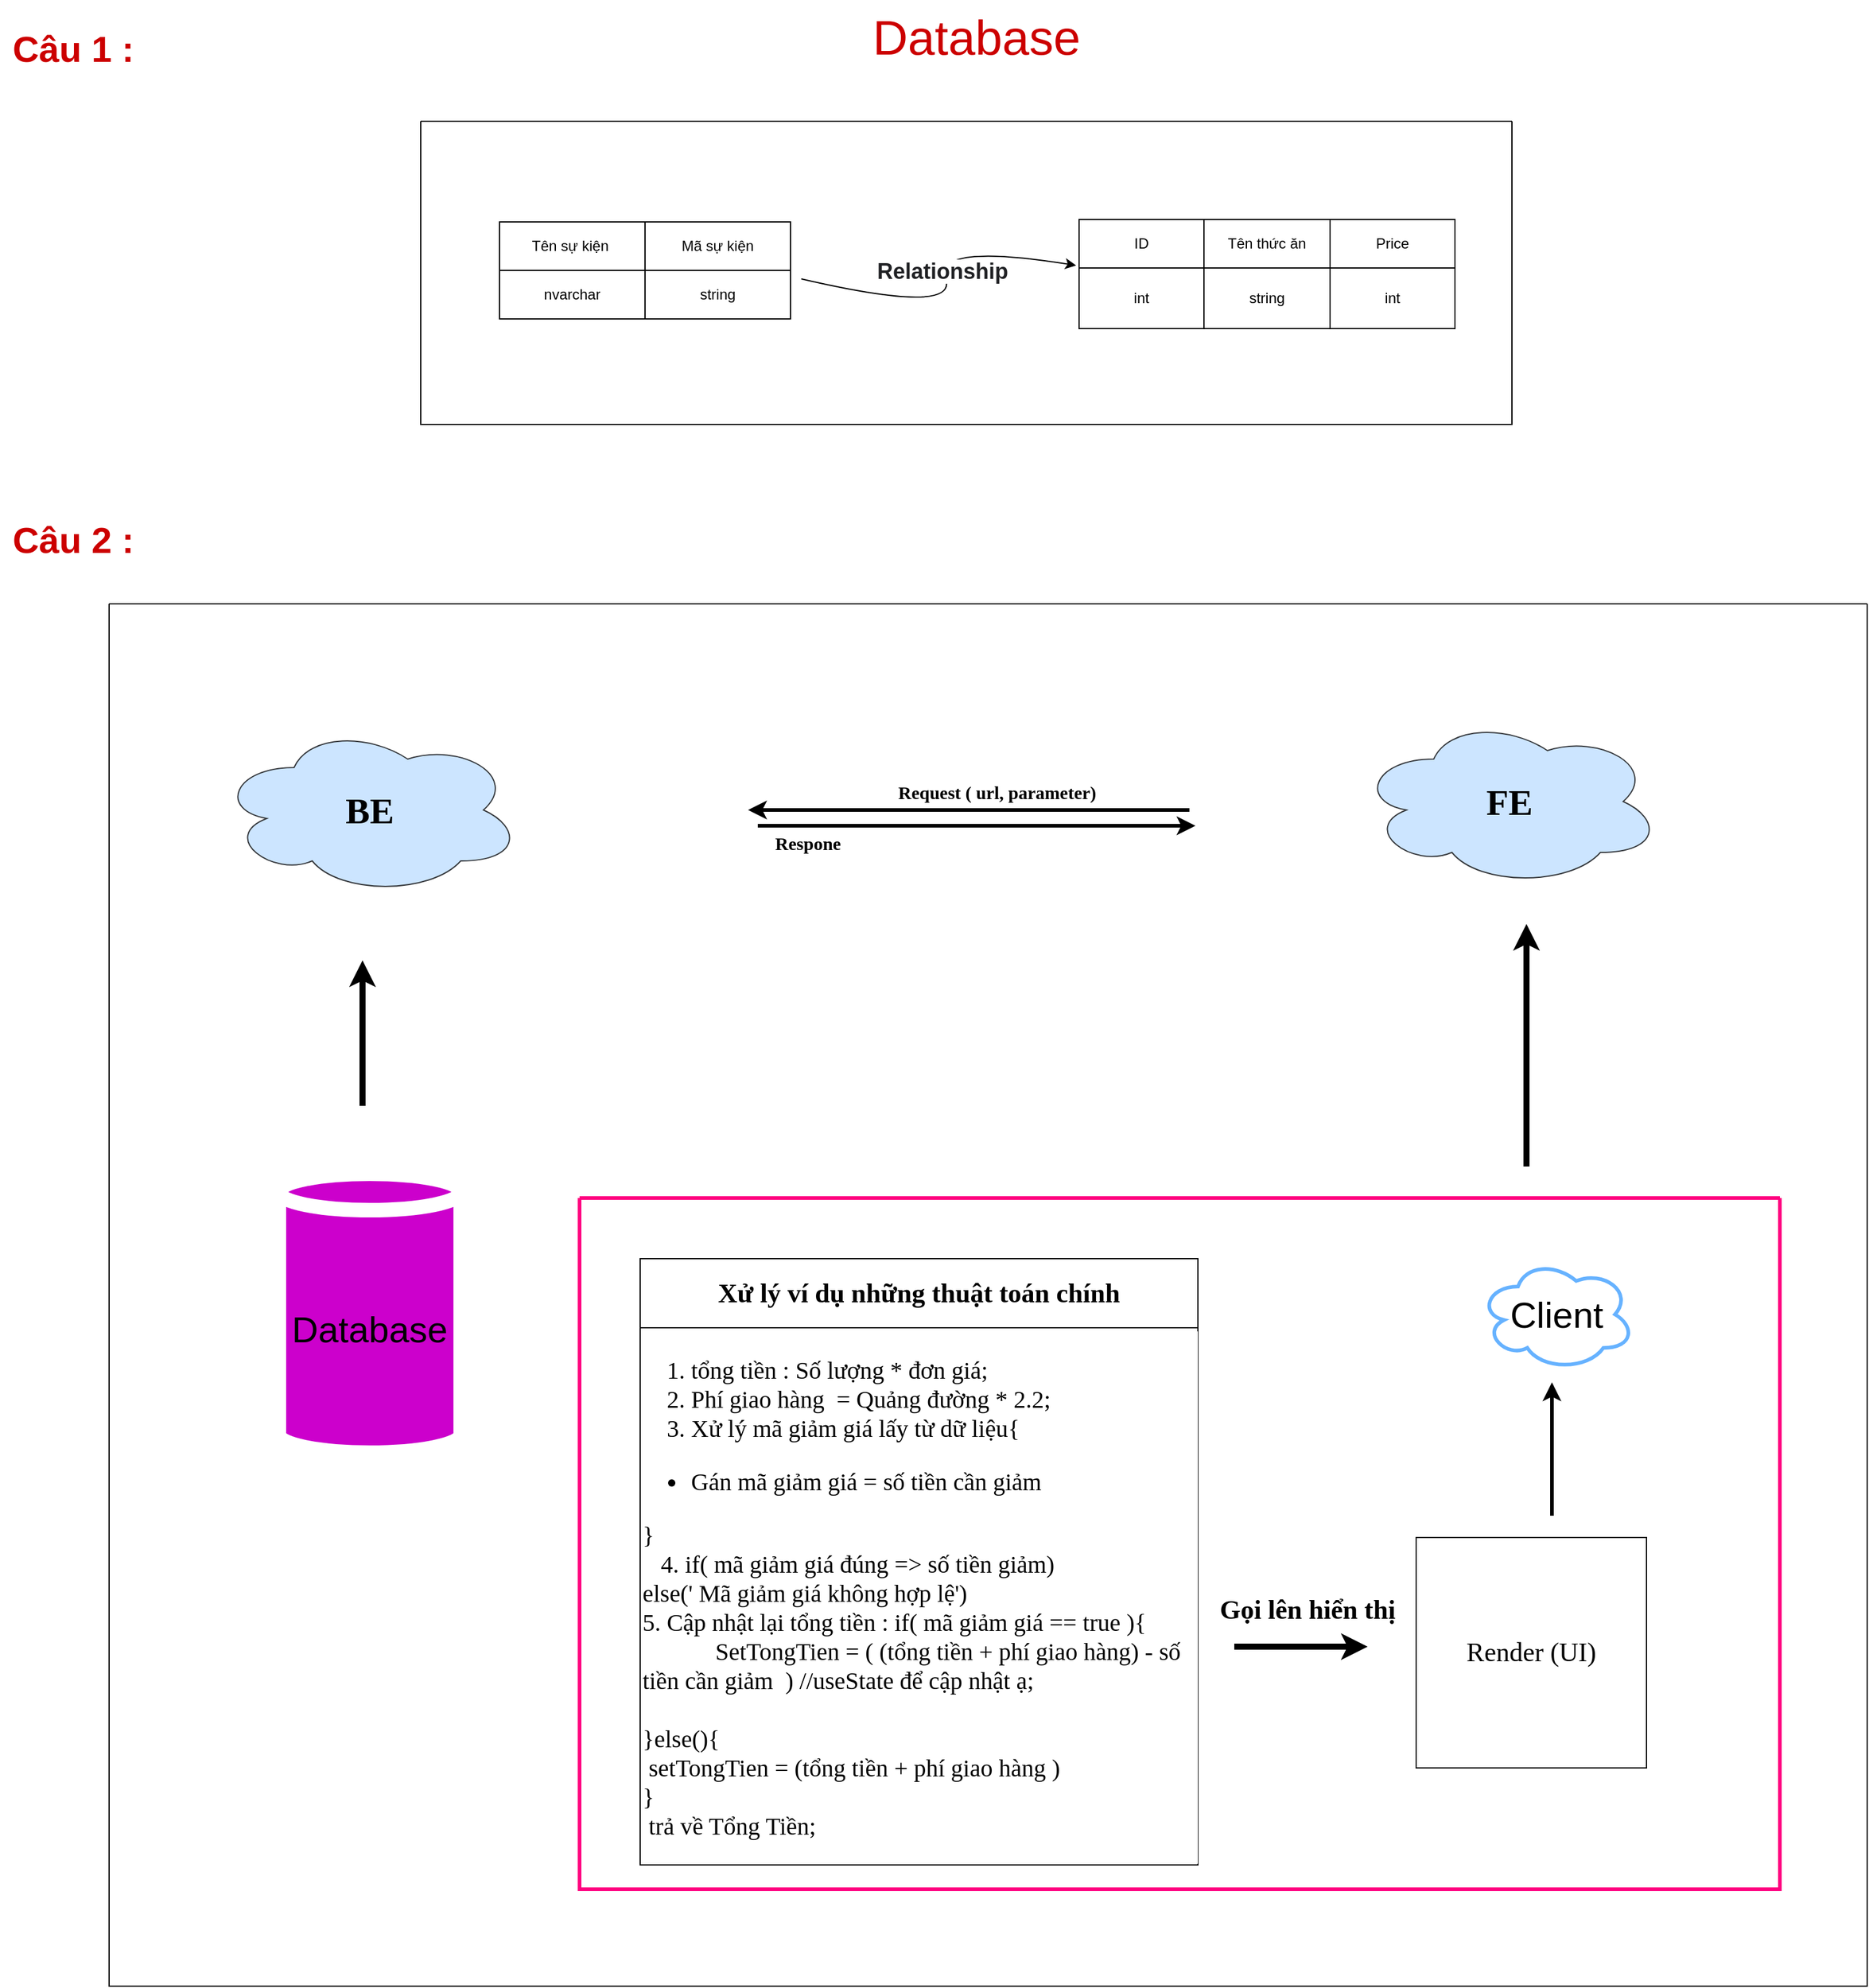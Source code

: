 <mxfile version="20.3.6" type="github">
  <diagram id="7zGOvlO_Lh0yQemsiawO" name="Trang-1">
    <mxGraphModel dx="2234" dy="1240" grid="1" gridSize="10" guides="1" tooltips="1" connect="1" arrows="1" fold="1" page="1" pageScale="1" pageWidth="1654" pageHeight="2336" math="0" shadow="0">
      <root>
        <mxCell id="0" />
        <mxCell id="1" parent="0" />
        <mxCell id="ZPOjNXaPJvj47odMB5dd-1" value="" style="swimlane;startSize=0;gradientColor=default;fillColor=none;fontColor=default;labelBorderColor=none;" parent="1" vertex="1">
          <mxGeometry x="120" y="598" width="1450" height="1140" as="geometry" />
        </mxCell>
        <mxCell id="ZPOjNXaPJvj47odMB5dd-7" value="&lt;font style=&quot;font-size: 30px;&quot;&gt;Database&lt;/font&gt;" style="shape=cylinder3;whiteSpace=wrap;html=1;boundedLbl=1;backgroundOutline=1;size=15;labelBackgroundColor=none;strokeColor=#FFFFFF;strokeWidth=12;fontSize=20;fillColor=#CC00CC;" parent="ZPOjNXaPJvj47odMB5dd-1" vertex="1">
          <mxGeometry x="140" y="470" width="150" height="230" as="geometry" />
        </mxCell>
        <mxCell id="ZPOjNXaPJvj47odMB5dd-8" value="" style="endArrow=classic;html=1;rounded=0;fontSize=30;fontColor=default;verticalAlign=top;strokeWidth=5;" parent="ZPOjNXaPJvj47odMB5dd-1" edge="1">
          <mxGeometry width="50" height="50" relative="1" as="geometry">
            <mxPoint x="209" y="414" as="sourcePoint" />
            <mxPoint x="209" y="294" as="targetPoint" />
            <Array as="points">
              <mxPoint x="209" y="354" />
            </Array>
          </mxGeometry>
        </mxCell>
        <mxCell id="ZPOjNXaPJvj47odMB5dd-9" value="" style="swimlane;startSize=0;labelBackgroundColor=none;strokeColor=#FF0080;strokeWidth=3;fontSize=30;fontColor=default;fillColor=#CC00CC;gradientColor=default;" parent="ZPOjNXaPJvj47odMB5dd-1" vertex="1">
          <mxGeometry x="388" y="490" width="990" height="570" as="geometry" />
        </mxCell>
        <mxCell id="ZPOjNXaPJvj47odMB5dd-19" value="" style="shape=table;startSize=0;container=1;collapsible=0;childLayout=tableLayout;labelBackgroundColor=default;labelBorderColor=none;strokeColor=default;strokeWidth=1;fontFamily=Times New Roman;fontSize=15;fontColor=default;fillColor=none;gradientColor=default;" parent="ZPOjNXaPJvj47odMB5dd-9" vertex="1">
          <mxGeometry x="50" y="50" width="460" height="500" as="geometry" />
        </mxCell>
        <mxCell id="ZPOjNXaPJvj47odMB5dd-20" value="" style="shape=tableRow;horizontal=0;startSize=0;swimlaneHead=0;swimlaneBody=0;top=0;left=0;bottom=0;right=0;collapsible=0;dropTarget=0;fillColor=none;points=[[0,0.5],[1,0.5]];portConstraint=eastwest;labelBackgroundColor=default;labelBorderColor=none;strokeColor=default;strokeWidth=1;fontFamily=Times New Roman;fontSize=15;fontColor=default;" parent="ZPOjNXaPJvj47odMB5dd-19" vertex="1">
          <mxGeometry width="460" height="57" as="geometry" />
        </mxCell>
        <mxCell id="ZPOjNXaPJvj47odMB5dd-21" value="&lt;span&gt;&lt;font style=&quot;font-size: 22px;&quot;&gt;Xử lý ví dụ những thuật toán chính&lt;/font&gt;&lt;/span&gt;" style="shape=partialRectangle;html=1;whiteSpace=wrap;connectable=0;overflow=hidden;fillColor=none;top=0;left=0;bottom=0;right=0;pointerEvents=1;labelBackgroundColor=default;labelBorderColor=none;strokeColor=default;strokeWidth=1;fontFamily=Times New Roman;fontSize=15;fontColor=default;fontStyle=1" parent="ZPOjNXaPJvj47odMB5dd-20" vertex="1">
          <mxGeometry width="460" height="57" as="geometry">
            <mxRectangle width="460" height="57" as="alternateBounds" />
          </mxGeometry>
        </mxCell>
        <mxCell id="ZPOjNXaPJvj47odMB5dd-22" value="" style="shape=tableRow;horizontal=0;startSize=0;swimlaneHead=0;swimlaneBody=0;top=0;left=0;bottom=0;right=0;collapsible=0;dropTarget=0;fillColor=none;points=[[0,0.5],[1,0.5]];portConstraint=eastwest;labelBackgroundColor=default;labelBorderColor=none;strokeColor=default;strokeWidth=1;fontFamily=Times New Roman;fontSize=15;fontColor=default;" parent="ZPOjNXaPJvj47odMB5dd-19" vertex="1">
          <mxGeometry y="57" width="460" height="443" as="geometry" />
        </mxCell>
        <mxCell id="ZPOjNXaPJvj47odMB5dd-23" value="&lt;ol style=&quot;font-size: 20px;&quot;&gt;&lt;li style=&quot;font-size: 20px;&quot;&gt;tổng tiền : Số lượng * đơn giá;&lt;/li&gt;&lt;li style=&quot;font-size: 20px;&quot;&gt;Phí giao hàng&amp;nbsp; = Quảng đường * 2.2;&lt;/li&gt;&lt;li style=&quot;font-size: 20px;&quot;&gt;Xử lý mã giảm giá lấy từ dữ liệu{&lt;/li&gt;&lt;/ol&gt;&lt;ul&gt;&lt;li&gt;Gán mã giảm giá = số tiền cần giảm&amp;nbsp;&lt;/li&gt;&lt;/ul&gt;}&amp;nbsp; &amp;nbsp;&amp;nbsp;&lt;span style=&quot;&quot;&gt; &lt;br&gt;&lt;/span&gt;&amp;nbsp; &amp;nbsp;4. if( mã giảm giá đúng =&amp;gt; số tiền giảm)&amp;nbsp;&lt;br&gt;&lt;span style=&quot;&quot;&gt;&lt;span style=&quot;&quot;&gt; &lt;/span&gt;else(&#39; Mã giảm giá không hợp lệ&#39;)&lt;br&gt;   5. Cập nhật lại tổng tiền : if( mã giảm giá == true ){&lt;br&gt;&lt;span style=&quot;white-space: pre;&quot;&gt; &lt;/span&gt;&lt;span style=&quot;&quot;&gt;&amp;nbsp; &amp;nbsp; &amp;nbsp; &amp;nbsp; &amp;nbsp;&amp;nbsp;&lt;span style=&quot;white-space: pre;&quot;&gt; &lt;/span&gt;&lt;/span&gt;&lt;/span&gt;&lt;span style=&quot;&quot;&gt;SetTongTien = ( (tổng tiền + phí giao hàng) - số tiền cần giảm&amp;nbsp; ) //useState để cập nhật ạ;&lt;br&gt;&lt;/span&gt;&lt;span style=&quot;&quot;&gt;&lt;br&gt;}else(){&lt;br&gt;&lt;span style=&quot;white-space: pre;&quot;&gt; &lt;/span&gt;setTongTien = (tổng tiền + phí giao hàng )&lt;br&gt;}&lt;br&gt;&lt;span style=&quot;white-space: pre;&quot;&gt; &lt;/span&gt;trả về Tổng Tiền;&lt;br&gt;&lt;br&gt;&lt;span style=&quot;&quot;&gt;&lt;/span&gt;&lt;span style=&quot;&quot;&gt;&lt;/span&gt;&lt;/span&gt;" style="shape=partialRectangle;html=1;whiteSpace=wrap;connectable=0;overflow=hidden;fillColor=none;top=0;left=0;bottom=0;right=0;pointerEvents=1;labelBackgroundColor=default;labelBorderColor=none;strokeColor=default;strokeWidth=1;fontFamily=Times New Roman;fontSize=20;fontColor=default;align=left;fontStyle=0" parent="ZPOjNXaPJvj47odMB5dd-22" vertex="1">
          <mxGeometry width="460" height="443" as="geometry">
            <mxRectangle width="460" height="443" as="alternateBounds" />
          </mxGeometry>
        </mxCell>
        <mxCell id="ZPOjNXaPJvj47odMB5dd-24" value="" style="endArrow=classic;html=1;rounded=0;fontFamily=Times New Roman;fontSize=22;fontColor=default;strokeWidth=5;" parent="ZPOjNXaPJvj47odMB5dd-9" edge="1">
          <mxGeometry width="50" height="50" relative="1" as="geometry">
            <mxPoint x="540" y="370" as="sourcePoint" />
            <mxPoint x="650" y="370" as="targetPoint" />
          </mxGeometry>
        </mxCell>
        <mxCell id="ZPOjNXaPJvj47odMB5dd-25" value="Render (UI)" style="whiteSpace=wrap;html=1;aspect=fixed;labelBackgroundColor=default;labelBorderColor=none;strokeColor=default;strokeWidth=1;fontFamily=Times New Roman;fontSize=22;fontColor=default;fillColor=none;gradientColor=default;" parent="ZPOjNXaPJvj47odMB5dd-9" vertex="1">
          <mxGeometry x="690" y="280" width="190" height="190" as="geometry" />
        </mxCell>
        <mxCell id="ZPOjNXaPJvj47odMB5dd-27" value="Gọi lên hiển thị" style="text;html=1;resizable=0;autosize=1;align=center;verticalAlign=middle;points=[];fillColor=none;strokeColor=none;rounded=0;labelBackgroundColor=default;labelBorderColor=none;strokeWidth=1;fontFamily=Times New Roman;fontSize=22;fontColor=default;fontStyle=1" parent="ZPOjNXaPJvj47odMB5dd-9" vertex="1">
          <mxGeometry x="515" y="320" width="170" height="40" as="geometry" />
        </mxCell>
        <mxCell id="Ql0FpAvhNb4fM4sk7yYR-32" value="" style="endArrow=classic;html=1;rounded=0;strokeWidth=3;fontSize=30;fontColor=#CC0000;" edge="1" parent="ZPOjNXaPJvj47odMB5dd-9">
          <mxGeometry width="50" height="50" relative="1" as="geometry">
            <mxPoint x="802" y="262" as="sourcePoint" />
            <mxPoint x="802" y="152" as="targetPoint" />
          </mxGeometry>
        </mxCell>
        <mxCell id="Ql0FpAvhNb4fM4sk7yYR-33" value="Client" style="ellipse;shape=cloud;whiteSpace=wrap;html=1;strokeColor=#66B2FF;strokeWidth=3;fontSize=30;fontColor=#000000;" vertex="1" parent="ZPOjNXaPJvj47odMB5dd-9">
          <mxGeometry x="742" y="50" width="128" height="92" as="geometry" />
        </mxCell>
        <mxCell id="ZPOjNXaPJvj47odMB5dd-11" value="&lt;font face=&quot;Times New Roman&quot;&gt;BE&lt;/font&gt;" style="ellipse;shape=cloud;whiteSpace=wrap;html=1;labelBackgroundColor=none;labelBorderColor=none;strokeColor=#36393d;strokeWidth=1;fontSize=30;fillColor=#cce5ff;fontStyle=1" parent="ZPOjNXaPJvj47odMB5dd-1" vertex="1">
          <mxGeometry x="90" y="100" width="250" height="140" as="geometry" />
        </mxCell>
        <mxCell id="ZPOjNXaPJvj47odMB5dd-12" value="&lt;font face=&quot;Times New Roman&quot;&gt;FE&lt;/font&gt;" style="ellipse;shape=cloud;whiteSpace=wrap;html=1;labelBackgroundColor=none;labelBorderColor=none;strokeColor=#36393d;strokeWidth=1;fontSize=30;fillColor=#cce5ff;fontStyle=1" parent="ZPOjNXaPJvj47odMB5dd-1" vertex="1">
          <mxGeometry x="1030" y="93" width="250" height="140" as="geometry" />
        </mxCell>
        <mxCell id="ZPOjNXaPJvj47odMB5dd-13" value="" style="endArrow=classic;html=1;rounded=0;fontFamily=Times New Roman;fontSize=30;fontColor=default;strokeWidth=5;" parent="ZPOjNXaPJvj47odMB5dd-1" edge="1">
          <mxGeometry width="50" height="50" relative="1" as="geometry">
            <mxPoint x="1169" y="464" as="sourcePoint" />
            <mxPoint x="1169" y="264" as="targetPoint" />
          </mxGeometry>
        </mxCell>
        <mxCell id="ZPOjNXaPJvj47odMB5dd-14" value="" style="endArrow=classic;html=1;rounded=0;fontFamily=Times New Roman;fontSize=30;fontColor=default;strokeWidth=3;" parent="ZPOjNXaPJvj47odMB5dd-1" edge="1">
          <mxGeometry width="50" height="50" relative="1" as="geometry">
            <mxPoint x="535" y="183" as="sourcePoint" />
            <mxPoint x="896" y="183" as="targetPoint" />
          </mxGeometry>
        </mxCell>
        <mxCell id="ZPOjNXaPJvj47odMB5dd-15" value="" style="endArrow=classic;html=1;rounded=0;fontFamily=Times New Roman;fontSize=30;fontColor=default;strokeWidth=3;" parent="ZPOjNXaPJvj47odMB5dd-1" edge="1">
          <mxGeometry width="50" height="50" relative="1" as="geometry">
            <mxPoint x="891" y="170" as="sourcePoint" />
            <mxPoint x="527" y="170" as="targetPoint" />
          </mxGeometry>
        </mxCell>
        <mxCell id="ZPOjNXaPJvj47odMB5dd-16" value="Request ( url, parameter)" style="text;html=1;resizable=0;autosize=1;align=center;verticalAlign=middle;points=[];fillColor=none;strokeColor=none;rounded=0;labelBackgroundColor=default;labelBorderColor=none;strokeWidth=1;fontFamily=Times New Roman;fontSize=15;fontColor=default;fontStyle=1" parent="ZPOjNXaPJvj47odMB5dd-1" vertex="1">
          <mxGeometry x="637" y="140" width="190" height="30" as="geometry" />
        </mxCell>
        <mxCell id="ZPOjNXaPJvj47odMB5dd-17" value="Respone" style="text;html=1;resizable=0;autosize=1;align=center;verticalAlign=middle;points=[];fillColor=none;strokeColor=none;rounded=0;labelBackgroundColor=default;labelBorderColor=none;strokeWidth=1;fontFamily=Times New Roman;fontSize=15;fontColor=default;rotation=0;fontStyle=1" parent="ZPOjNXaPJvj47odMB5dd-1" vertex="1">
          <mxGeometry x="536" y="182" width="80" height="30" as="geometry" />
        </mxCell>
        <mxCell id="Ql0FpAvhNb4fM4sk7yYR-19" value="Database" style="text;html=1;resizable=0;autosize=1;align=center;verticalAlign=middle;points=[];fillColor=none;strokeColor=none;rounded=0;fontSize=40;fontColor=#CC0000;" vertex="1" parent="1">
          <mxGeometry x="740" y="100" width="190" height="60" as="geometry" />
        </mxCell>
        <mxCell id="Ql0FpAvhNb4fM4sk7yYR-25" value="" style="swimlane;startSize=0;fontSize=40;" vertex="1" parent="1">
          <mxGeometry x="377" y="200" width="900" height="250" as="geometry" />
        </mxCell>
        <mxCell id="Ql0FpAvhNb4fM4sk7yYR-3" value="" style="shape=table;startSize=0;container=1;collapsible=0;childLayout=tableLayout;" vertex="1" parent="Ql0FpAvhNb4fM4sk7yYR-25">
          <mxGeometry x="65" y="83" width="240" height="80" as="geometry" />
        </mxCell>
        <mxCell id="Ql0FpAvhNb4fM4sk7yYR-4" value="" style="shape=tableRow;horizontal=0;startSize=0;swimlaneHead=0;swimlaneBody=0;top=0;left=0;bottom=0;right=0;collapsible=0;dropTarget=0;fillColor=none;points=[[0,0.5],[1,0.5]];portConstraint=eastwest;" vertex="1" parent="Ql0FpAvhNb4fM4sk7yYR-3">
          <mxGeometry width="240" height="40" as="geometry" />
        </mxCell>
        <mxCell id="Ql0FpAvhNb4fM4sk7yYR-5" value="Tên sự kiện&lt;span style=&quot;white-space: pre;&quot;&gt;	&lt;/span&gt;" style="shape=partialRectangle;html=1;whiteSpace=wrap;connectable=0;overflow=hidden;fillColor=none;top=0;left=0;bottom=0;right=0;pointerEvents=1;" vertex="1" parent="Ql0FpAvhNb4fM4sk7yYR-4">
          <mxGeometry width="120" height="40" as="geometry">
            <mxRectangle width="120" height="40" as="alternateBounds" />
          </mxGeometry>
        </mxCell>
        <mxCell id="Ql0FpAvhNb4fM4sk7yYR-6" value="Mã sự kiện" style="shape=partialRectangle;html=1;whiteSpace=wrap;connectable=0;overflow=hidden;fillColor=none;top=0;left=0;bottom=0;right=0;pointerEvents=1;" vertex="1" parent="Ql0FpAvhNb4fM4sk7yYR-4">
          <mxGeometry x="120" width="120" height="40" as="geometry">
            <mxRectangle width="120" height="40" as="alternateBounds" />
          </mxGeometry>
        </mxCell>
        <mxCell id="Ql0FpAvhNb4fM4sk7yYR-7" value="" style="shape=tableRow;horizontal=0;startSize=0;swimlaneHead=0;swimlaneBody=0;top=0;left=0;bottom=0;right=0;collapsible=0;dropTarget=0;fillColor=none;points=[[0,0.5],[1,0.5]];portConstraint=eastwest;" vertex="1" parent="Ql0FpAvhNb4fM4sk7yYR-3">
          <mxGeometry y="40" width="240" height="40" as="geometry" />
        </mxCell>
        <mxCell id="Ql0FpAvhNb4fM4sk7yYR-8" value="nvarchar" style="shape=partialRectangle;html=1;whiteSpace=wrap;connectable=0;overflow=hidden;fillColor=none;top=0;left=0;bottom=0;right=0;pointerEvents=1;" vertex="1" parent="Ql0FpAvhNb4fM4sk7yYR-7">
          <mxGeometry width="120" height="40" as="geometry">
            <mxRectangle width="120" height="40" as="alternateBounds" />
          </mxGeometry>
        </mxCell>
        <mxCell id="Ql0FpAvhNb4fM4sk7yYR-9" value="string" style="shape=partialRectangle;html=1;whiteSpace=wrap;connectable=0;overflow=hidden;fillColor=none;top=0;left=0;bottom=0;right=0;pointerEvents=1;" vertex="1" parent="Ql0FpAvhNb4fM4sk7yYR-7">
          <mxGeometry x="120" width="120" height="40" as="geometry">
            <mxRectangle width="120" height="40" as="alternateBounds" />
          </mxGeometry>
        </mxCell>
        <mxCell id="Ql0FpAvhNb4fM4sk7yYR-10" value="" style="shape=table;startSize=0;container=1;collapsible=0;childLayout=tableLayout;" vertex="1" parent="Ql0FpAvhNb4fM4sk7yYR-25">
          <mxGeometry x="543" y="81" width="310" height="90" as="geometry" />
        </mxCell>
        <mxCell id="Ql0FpAvhNb4fM4sk7yYR-11" value="" style="shape=tableRow;horizontal=0;startSize=0;swimlaneHead=0;swimlaneBody=0;top=0;left=0;bottom=0;right=0;collapsible=0;dropTarget=0;fillColor=none;points=[[0,0.5],[1,0.5]];portConstraint=eastwest;" vertex="1" parent="Ql0FpAvhNb4fM4sk7yYR-10">
          <mxGeometry width="310" height="40" as="geometry" />
        </mxCell>
        <mxCell id="Ql0FpAvhNb4fM4sk7yYR-12" value="ID" style="shape=partialRectangle;html=1;whiteSpace=wrap;connectable=0;overflow=hidden;fillColor=none;top=0;left=0;bottom=0;right=0;pointerEvents=1;" vertex="1" parent="Ql0FpAvhNb4fM4sk7yYR-11">
          <mxGeometry width="103" height="40" as="geometry">
            <mxRectangle width="103" height="40" as="alternateBounds" />
          </mxGeometry>
        </mxCell>
        <mxCell id="Ql0FpAvhNb4fM4sk7yYR-13" value="Tên thức ăn" style="shape=partialRectangle;html=1;whiteSpace=wrap;connectable=0;overflow=hidden;fillColor=none;top=0;left=0;bottom=0;right=0;pointerEvents=1;" vertex="1" parent="Ql0FpAvhNb4fM4sk7yYR-11">
          <mxGeometry x="103" width="104" height="40" as="geometry">
            <mxRectangle width="104" height="40" as="alternateBounds" />
          </mxGeometry>
        </mxCell>
        <mxCell id="Ql0FpAvhNb4fM4sk7yYR-14" value="Price" style="shape=partialRectangle;html=1;whiteSpace=wrap;connectable=0;overflow=hidden;fillColor=none;top=0;left=0;bottom=0;right=0;pointerEvents=1;" vertex="1" parent="Ql0FpAvhNb4fM4sk7yYR-11">
          <mxGeometry x="207" width="103" height="40" as="geometry">
            <mxRectangle width="103" height="40" as="alternateBounds" />
          </mxGeometry>
        </mxCell>
        <mxCell id="Ql0FpAvhNb4fM4sk7yYR-15" value="" style="shape=tableRow;horizontal=0;startSize=0;swimlaneHead=0;swimlaneBody=0;top=0;left=0;bottom=0;right=0;collapsible=0;dropTarget=0;fillColor=none;points=[[0,0.5],[1,0.5]];portConstraint=eastwest;" vertex="1" parent="Ql0FpAvhNb4fM4sk7yYR-10">
          <mxGeometry y="40" width="310" height="50" as="geometry" />
        </mxCell>
        <mxCell id="Ql0FpAvhNb4fM4sk7yYR-16" value="int" style="shape=partialRectangle;html=1;whiteSpace=wrap;connectable=0;overflow=hidden;fillColor=none;top=0;left=0;bottom=0;right=0;pointerEvents=1;" vertex="1" parent="Ql0FpAvhNb4fM4sk7yYR-15">
          <mxGeometry width="103" height="50" as="geometry">
            <mxRectangle width="103" height="50" as="alternateBounds" />
          </mxGeometry>
        </mxCell>
        <mxCell id="Ql0FpAvhNb4fM4sk7yYR-17" value="string" style="shape=partialRectangle;html=1;whiteSpace=wrap;connectable=0;overflow=hidden;fillColor=none;top=0;left=0;bottom=0;right=0;pointerEvents=1;" vertex="1" parent="Ql0FpAvhNb4fM4sk7yYR-15">
          <mxGeometry x="103" width="104" height="50" as="geometry">
            <mxRectangle width="104" height="50" as="alternateBounds" />
          </mxGeometry>
        </mxCell>
        <mxCell id="Ql0FpAvhNb4fM4sk7yYR-18" value="int" style="shape=partialRectangle;html=1;whiteSpace=wrap;connectable=0;overflow=hidden;fillColor=none;top=0;left=0;bottom=0;right=0;pointerEvents=1;" vertex="1" parent="Ql0FpAvhNb4fM4sk7yYR-15">
          <mxGeometry x="207" width="103" height="50" as="geometry">
            <mxRectangle width="103" height="50" as="alternateBounds" />
          </mxGeometry>
        </mxCell>
        <mxCell id="Ql0FpAvhNb4fM4sk7yYR-26" value="" style="curved=1;endArrow=classic;html=1;rounded=0;fontSize=40;entryX=-0.008;entryY=-0.042;entryDx=0;entryDy=0;entryPerimeter=0;exitX=1.037;exitY=0.175;exitDx=0;exitDy=0;exitPerimeter=0;" edge="1" parent="Ql0FpAvhNb4fM4sk7yYR-25" source="Ql0FpAvhNb4fM4sk7yYR-7" target="Ql0FpAvhNb4fM4sk7yYR-15">
          <mxGeometry width="50" height="50" relative="1" as="geometry">
            <mxPoint x="313.88" y="101.12" as="sourcePoint" />
            <mxPoint x="537.73" y="87.4" as="targetPoint" />
            <Array as="points">
              <mxPoint x="443" y="160" />
              <mxPoint x="423" y="100" />
            </Array>
          </mxGeometry>
        </mxCell>
        <mxCell id="Ql0FpAvhNb4fM4sk7yYR-27" value="&lt;b style=&quot;color: rgb(32, 33, 36); font-family: arial, sans-serif; font-size: 18px; text-align: left; background-color: rgb(255, 255, 255);&quot;&gt;Relationship&lt;/b&gt;" style="text;html=1;resizable=0;autosize=1;align=center;verticalAlign=middle;points=[];fillColor=none;strokeColor=none;rounded=0;fontSize=18;" vertex="1" parent="Ql0FpAvhNb4fM4sk7yYR-25">
          <mxGeometry x="365" y="104" width="130" height="40" as="geometry" />
        </mxCell>
        <mxCell id="Ql0FpAvhNb4fM4sk7yYR-28" value="Câu 1 :" style="text;html=1;resizable=0;autosize=1;align=center;verticalAlign=middle;points=[];fillColor=none;strokeColor=none;rounded=0;fontSize=30;fontColor=#CC0000;fontStyle=1" vertex="1" parent="1">
          <mxGeometry x="30" y="115" width="120" height="50" as="geometry" />
        </mxCell>
        <mxCell id="Ql0FpAvhNb4fM4sk7yYR-29" value="Câu 2 :" style="text;html=1;resizable=0;autosize=1;align=center;verticalAlign=middle;points=[];fillColor=none;strokeColor=none;rounded=0;fontSize=30;fontColor=#CC0000;fontStyle=1" vertex="1" parent="1">
          <mxGeometry x="30" y="520" width="120" height="50" as="geometry" />
        </mxCell>
      </root>
    </mxGraphModel>
  </diagram>
</mxfile>
